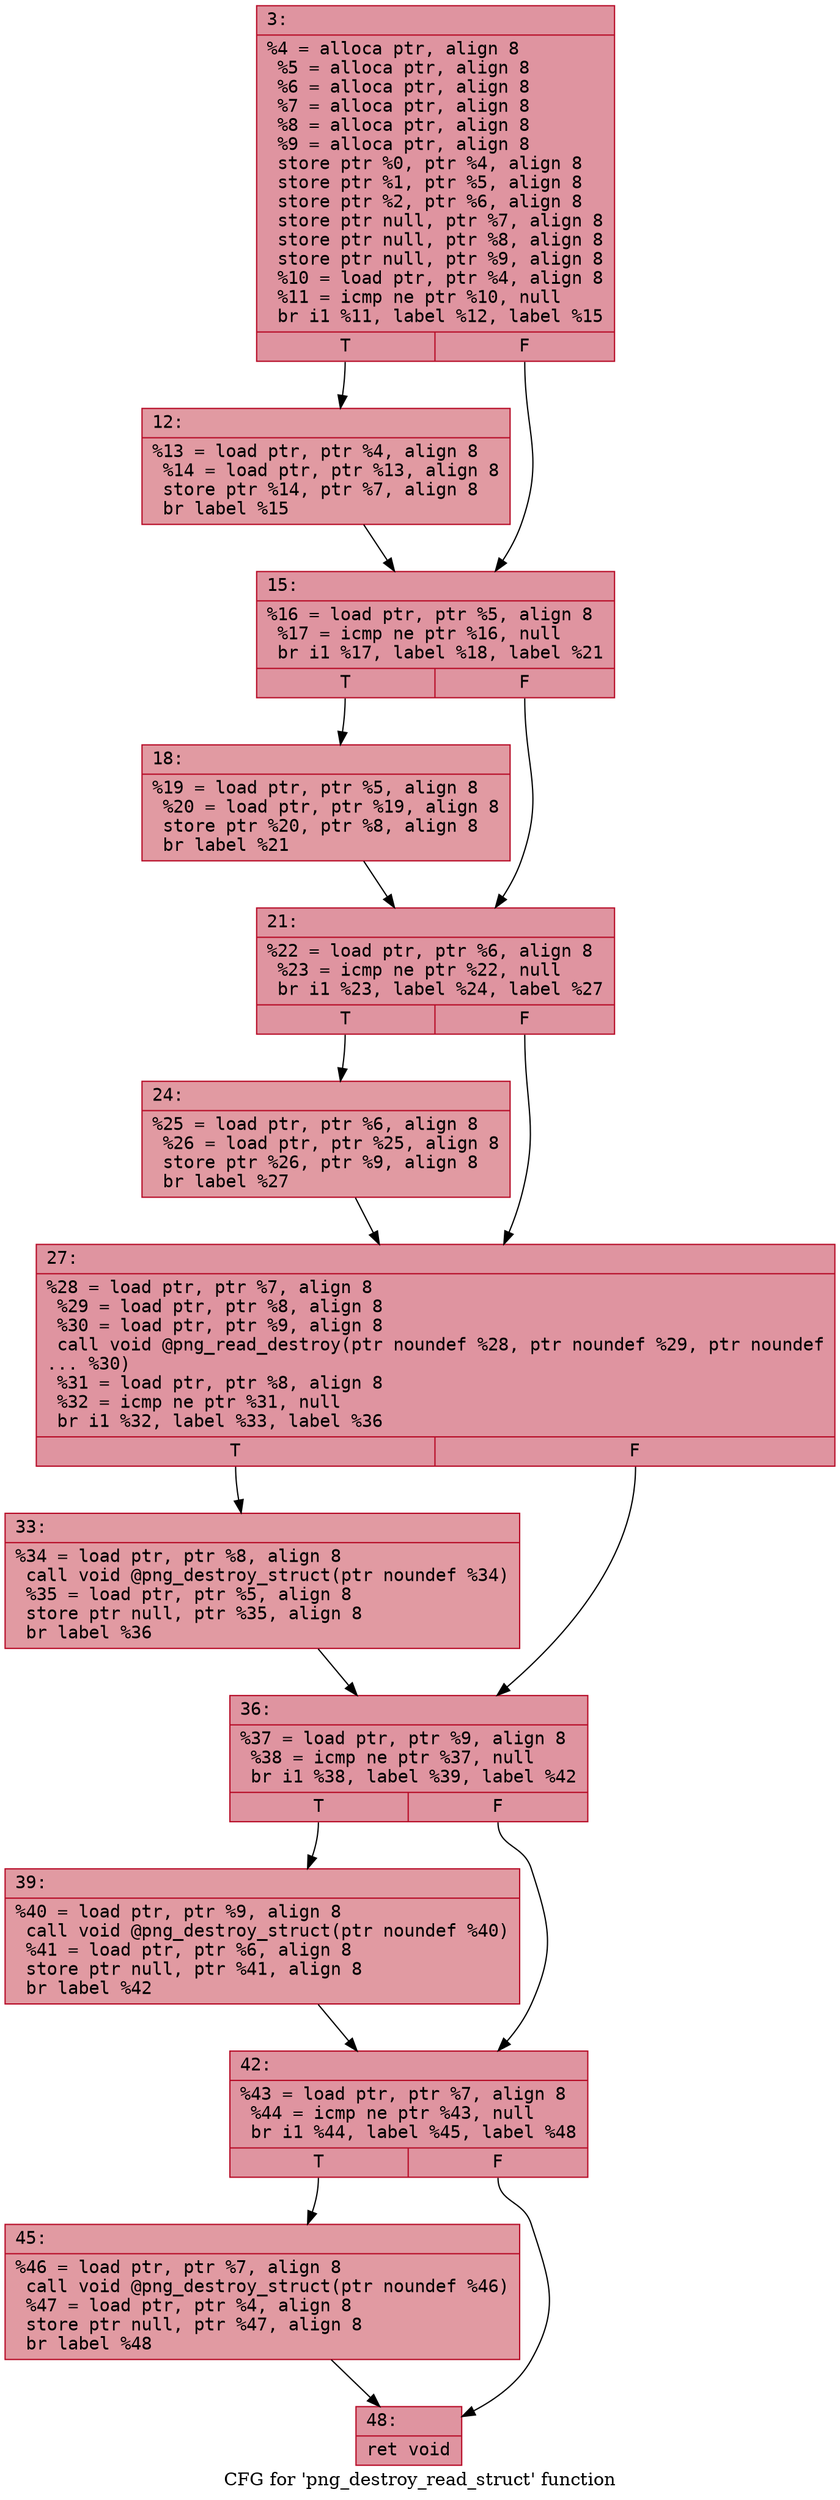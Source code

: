 digraph "CFG for 'png_destroy_read_struct' function" {
	label="CFG for 'png_destroy_read_struct' function";

	Node0x600001c18780 [shape=record,color="#b70d28ff", style=filled, fillcolor="#b70d2870" fontname="Courier",label="{3:\l|  %4 = alloca ptr, align 8\l  %5 = alloca ptr, align 8\l  %6 = alloca ptr, align 8\l  %7 = alloca ptr, align 8\l  %8 = alloca ptr, align 8\l  %9 = alloca ptr, align 8\l  store ptr %0, ptr %4, align 8\l  store ptr %1, ptr %5, align 8\l  store ptr %2, ptr %6, align 8\l  store ptr null, ptr %7, align 8\l  store ptr null, ptr %8, align 8\l  store ptr null, ptr %9, align 8\l  %10 = load ptr, ptr %4, align 8\l  %11 = icmp ne ptr %10, null\l  br i1 %11, label %12, label %15\l|{<s0>T|<s1>F}}"];
	Node0x600001c18780:s0 -> Node0x600001c187d0[tooltip="3 -> 12\nProbability 62.50%" ];
	Node0x600001c18780:s1 -> Node0x600001c18820[tooltip="3 -> 15\nProbability 37.50%" ];
	Node0x600001c187d0 [shape=record,color="#b70d28ff", style=filled, fillcolor="#bb1b2c70" fontname="Courier",label="{12:\l|  %13 = load ptr, ptr %4, align 8\l  %14 = load ptr, ptr %13, align 8\l  store ptr %14, ptr %7, align 8\l  br label %15\l}"];
	Node0x600001c187d0 -> Node0x600001c18820[tooltip="12 -> 15\nProbability 100.00%" ];
	Node0x600001c18820 [shape=record,color="#b70d28ff", style=filled, fillcolor="#b70d2870" fontname="Courier",label="{15:\l|  %16 = load ptr, ptr %5, align 8\l  %17 = icmp ne ptr %16, null\l  br i1 %17, label %18, label %21\l|{<s0>T|<s1>F}}"];
	Node0x600001c18820:s0 -> Node0x600001c18870[tooltip="15 -> 18\nProbability 62.50%" ];
	Node0x600001c18820:s1 -> Node0x600001c188c0[tooltip="15 -> 21\nProbability 37.50%" ];
	Node0x600001c18870 [shape=record,color="#b70d28ff", style=filled, fillcolor="#bb1b2c70" fontname="Courier",label="{18:\l|  %19 = load ptr, ptr %5, align 8\l  %20 = load ptr, ptr %19, align 8\l  store ptr %20, ptr %8, align 8\l  br label %21\l}"];
	Node0x600001c18870 -> Node0x600001c188c0[tooltip="18 -> 21\nProbability 100.00%" ];
	Node0x600001c188c0 [shape=record,color="#b70d28ff", style=filled, fillcolor="#b70d2870" fontname="Courier",label="{21:\l|  %22 = load ptr, ptr %6, align 8\l  %23 = icmp ne ptr %22, null\l  br i1 %23, label %24, label %27\l|{<s0>T|<s1>F}}"];
	Node0x600001c188c0:s0 -> Node0x600001c18910[tooltip="21 -> 24\nProbability 62.50%" ];
	Node0x600001c188c0:s1 -> Node0x600001c18960[tooltip="21 -> 27\nProbability 37.50%" ];
	Node0x600001c18910 [shape=record,color="#b70d28ff", style=filled, fillcolor="#bb1b2c70" fontname="Courier",label="{24:\l|  %25 = load ptr, ptr %6, align 8\l  %26 = load ptr, ptr %25, align 8\l  store ptr %26, ptr %9, align 8\l  br label %27\l}"];
	Node0x600001c18910 -> Node0x600001c18960[tooltip="24 -> 27\nProbability 100.00%" ];
	Node0x600001c18960 [shape=record,color="#b70d28ff", style=filled, fillcolor="#b70d2870" fontname="Courier",label="{27:\l|  %28 = load ptr, ptr %7, align 8\l  %29 = load ptr, ptr %8, align 8\l  %30 = load ptr, ptr %9, align 8\l  call void @png_read_destroy(ptr noundef %28, ptr noundef %29, ptr noundef\l... %30)\l  %31 = load ptr, ptr %8, align 8\l  %32 = icmp ne ptr %31, null\l  br i1 %32, label %33, label %36\l|{<s0>T|<s1>F}}"];
	Node0x600001c18960:s0 -> Node0x600001c189b0[tooltip="27 -> 33\nProbability 62.50%" ];
	Node0x600001c18960:s1 -> Node0x600001c18a00[tooltip="27 -> 36\nProbability 37.50%" ];
	Node0x600001c189b0 [shape=record,color="#b70d28ff", style=filled, fillcolor="#bb1b2c70" fontname="Courier",label="{33:\l|  %34 = load ptr, ptr %8, align 8\l  call void @png_destroy_struct(ptr noundef %34)\l  %35 = load ptr, ptr %5, align 8\l  store ptr null, ptr %35, align 8\l  br label %36\l}"];
	Node0x600001c189b0 -> Node0x600001c18a00[tooltip="33 -> 36\nProbability 100.00%" ];
	Node0x600001c18a00 [shape=record,color="#b70d28ff", style=filled, fillcolor="#b70d2870" fontname="Courier",label="{36:\l|  %37 = load ptr, ptr %9, align 8\l  %38 = icmp ne ptr %37, null\l  br i1 %38, label %39, label %42\l|{<s0>T|<s1>F}}"];
	Node0x600001c18a00:s0 -> Node0x600001c18a50[tooltip="36 -> 39\nProbability 62.50%" ];
	Node0x600001c18a00:s1 -> Node0x600001c18aa0[tooltip="36 -> 42\nProbability 37.50%" ];
	Node0x600001c18a50 [shape=record,color="#b70d28ff", style=filled, fillcolor="#bb1b2c70" fontname="Courier",label="{39:\l|  %40 = load ptr, ptr %9, align 8\l  call void @png_destroy_struct(ptr noundef %40)\l  %41 = load ptr, ptr %6, align 8\l  store ptr null, ptr %41, align 8\l  br label %42\l}"];
	Node0x600001c18a50 -> Node0x600001c18aa0[tooltip="39 -> 42\nProbability 100.00%" ];
	Node0x600001c18aa0 [shape=record,color="#b70d28ff", style=filled, fillcolor="#b70d2870" fontname="Courier",label="{42:\l|  %43 = load ptr, ptr %7, align 8\l  %44 = icmp ne ptr %43, null\l  br i1 %44, label %45, label %48\l|{<s0>T|<s1>F}}"];
	Node0x600001c18aa0:s0 -> Node0x600001c18af0[tooltip="42 -> 45\nProbability 62.50%" ];
	Node0x600001c18aa0:s1 -> Node0x600001c18b40[tooltip="42 -> 48\nProbability 37.50%" ];
	Node0x600001c18af0 [shape=record,color="#b70d28ff", style=filled, fillcolor="#bb1b2c70" fontname="Courier",label="{45:\l|  %46 = load ptr, ptr %7, align 8\l  call void @png_destroy_struct(ptr noundef %46)\l  %47 = load ptr, ptr %4, align 8\l  store ptr null, ptr %47, align 8\l  br label %48\l}"];
	Node0x600001c18af0 -> Node0x600001c18b40[tooltip="45 -> 48\nProbability 100.00%" ];
	Node0x600001c18b40 [shape=record,color="#b70d28ff", style=filled, fillcolor="#b70d2870" fontname="Courier",label="{48:\l|  ret void\l}"];
}
